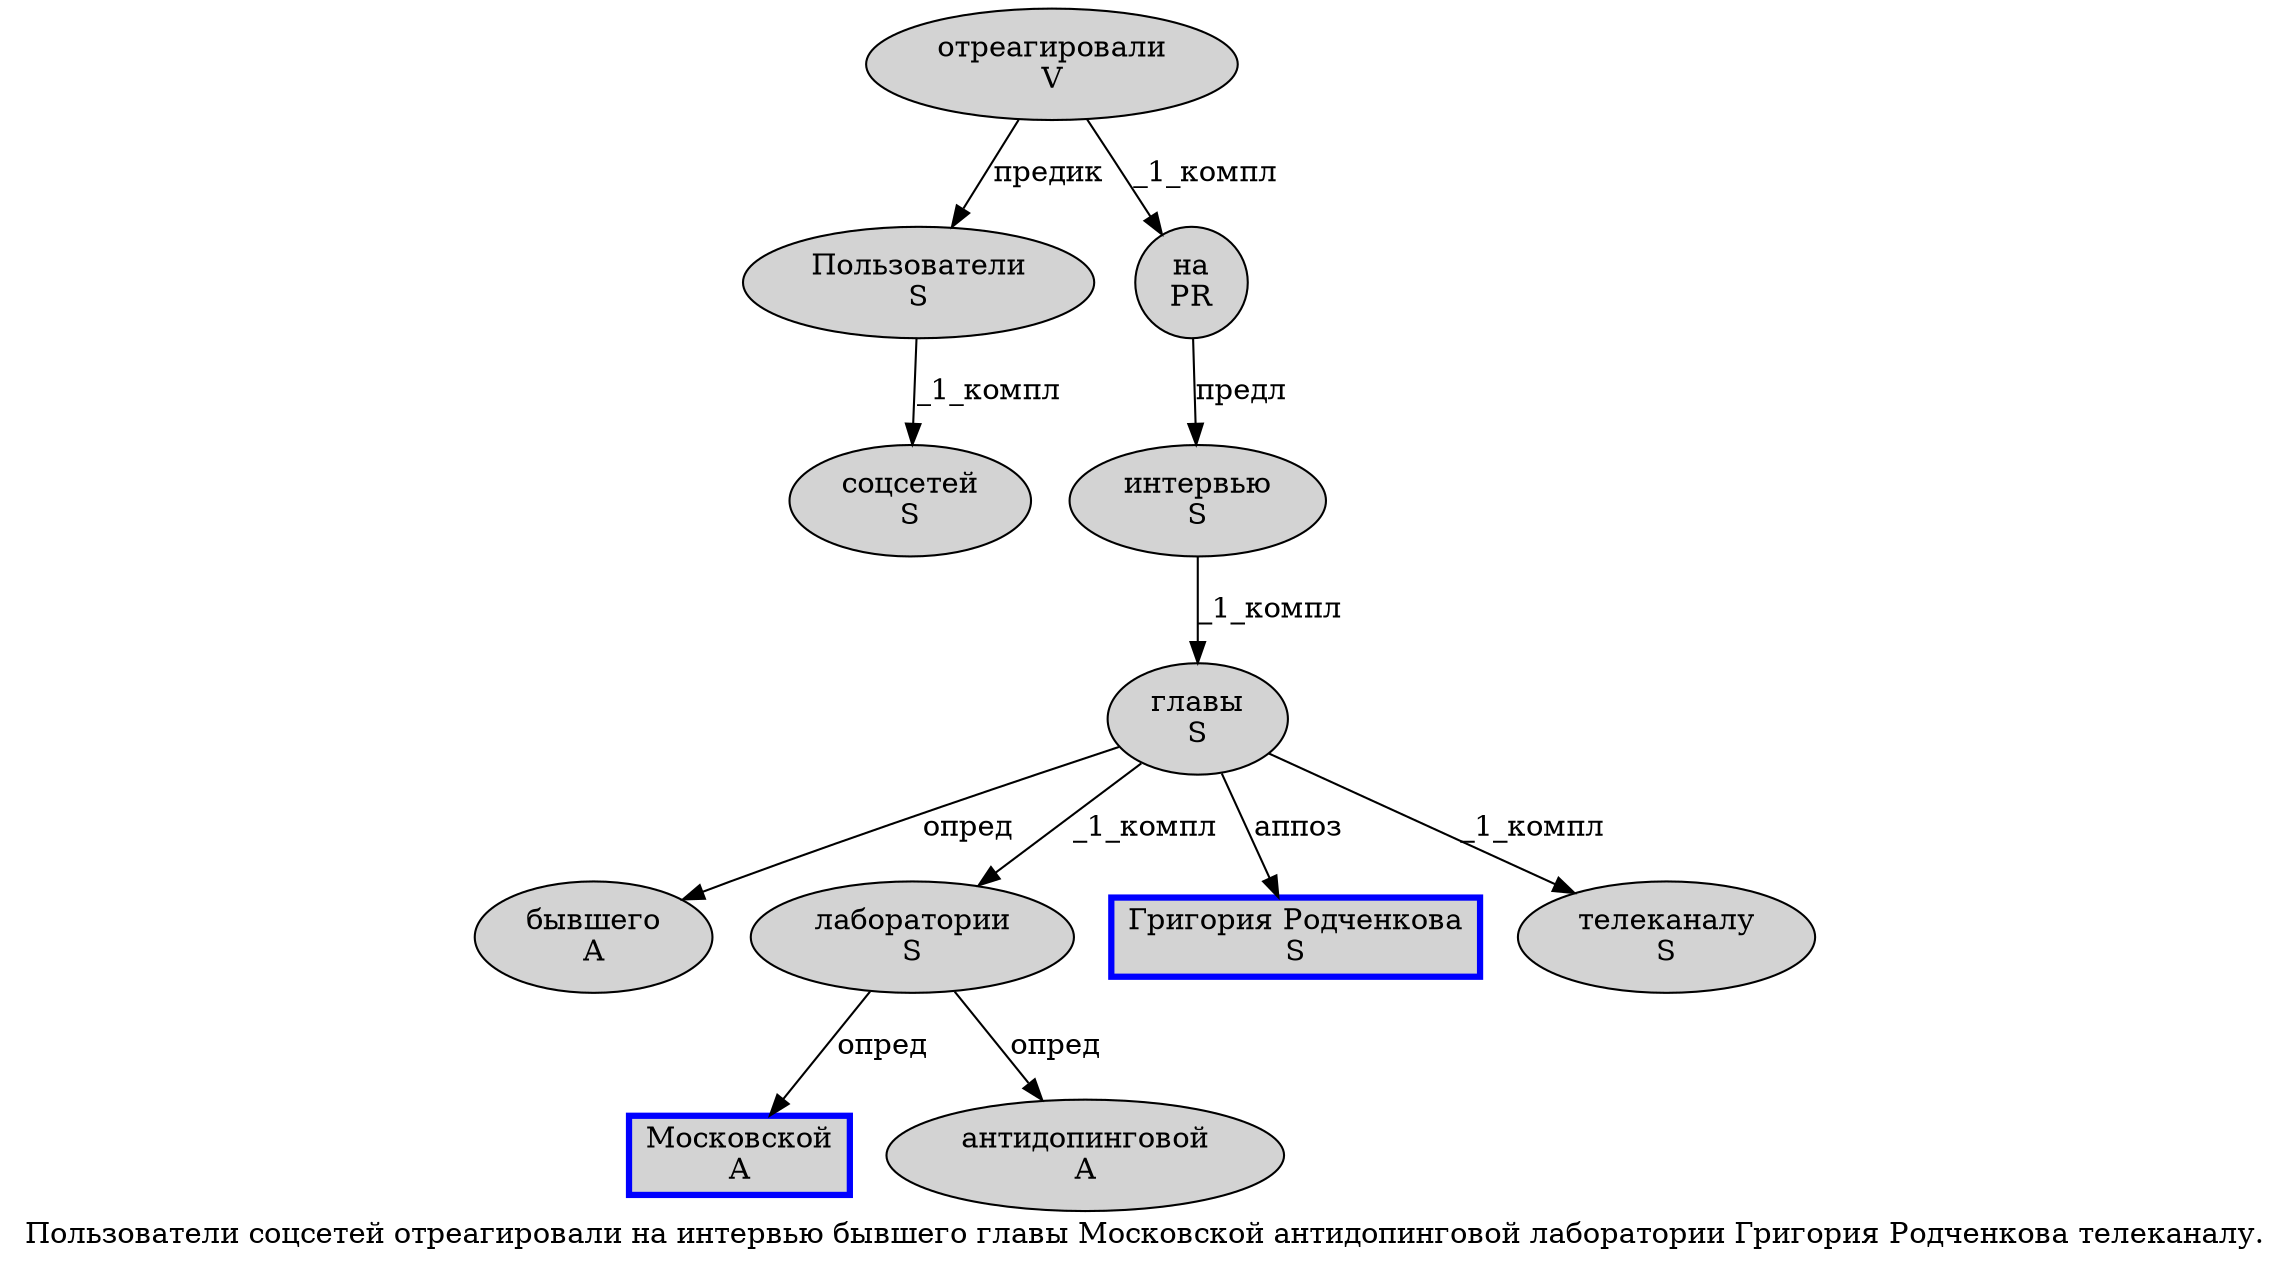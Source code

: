 digraph SENTENCE_416 {
	graph [label="Пользователи соцсетей отреагировали на интервью бывшего главы Московской антидопинговой лаборатории Григория Родченкова телеканалу."]
	node [style=filled]
		0 [label="Пользователи
S" color="" fillcolor=lightgray penwidth=1 shape=ellipse]
		1 [label="соцсетей
S" color="" fillcolor=lightgray penwidth=1 shape=ellipse]
		2 [label="отреагировали
V" color="" fillcolor=lightgray penwidth=1 shape=ellipse]
		3 [label="на
PR" color="" fillcolor=lightgray penwidth=1 shape=ellipse]
		4 [label="интервью
S" color="" fillcolor=lightgray penwidth=1 shape=ellipse]
		5 [label="бывшего
A" color="" fillcolor=lightgray penwidth=1 shape=ellipse]
		6 [label="главы
S" color="" fillcolor=lightgray penwidth=1 shape=ellipse]
		7 [label="Московской
A" color=blue fillcolor=lightgray penwidth=3 shape=box]
		8 [label="антидопинговой
A" color="" fillcolor=lightgray penwidth=1 shape=ellipse]
		9 [label="лаборатории
S" color="" fillcolor=lightgray penwidth=1 shape=ellipse]
		10 [label="Григория Родченкова
S" color=blue fillcolor=lightgray penwidth=3 shape=box]
		11 [label="телеканалу
S" color="" fillcolor=lightgray penwidth=1 shape=ellipse]
			2 -> 0 [label="предик"]
			2 -> 3 [label="_1_компл"]
			4 -> 6 [label="_1_компл"]
			3 -> 4 [label="предл"]
			0 -> 1 [label="_1_компл"]
			9 -> 7 [label="опред"]
			9 -> 8 [label="опред"]
			6 -> 5 [label="опред"]
			6 -> 9 [label="_1_компл"]
			6 -> 10 [label="аппоз"]
			6 -> 11 [label="_1_компл"]
}